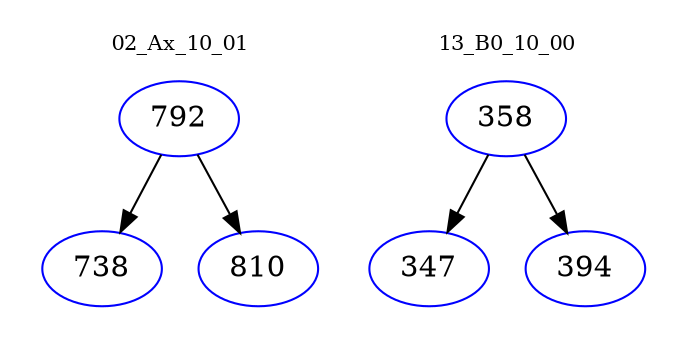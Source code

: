 digraph{
subgraph cluster_0 {
color = white
label = "02_Ax_10_01";
fontsize=10;
T0_792 [label="792", color="blue"]
T0_792 -> T0_738 [color="black"]
T0_738 [label="738", color="blue"]
T0_792 -> T0_810 [color="black"]
T0_810 [label="810", color="blue"]
}
subgraph cluster_1 {
color = white
label = "13_B0_10_00";
fontsize=10;
T1_358 [label="358", color="blue"]
T1_358 -> T1_347 [color="black"]
T1_347 [label="347", color="blue"]
T1_358 -> T1_394 [color="black"]
T1_394 [label="394", color="blue"]
}
}
